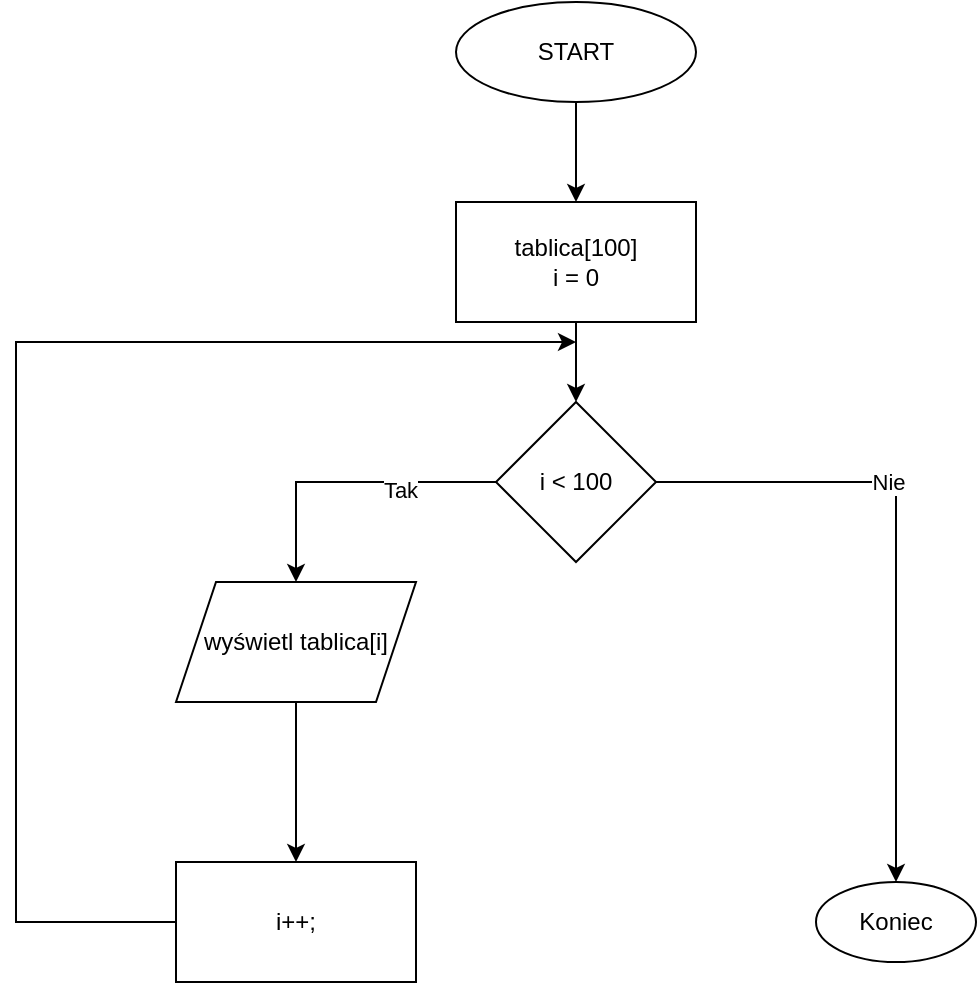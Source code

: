 <mxfile version="21.0.2" type="github" pages="7"><diagram name="Iteracja po tablicy" id="pvpj16H3a2Sz9iPE_t-G"><mxGraphModel dx="649" dy="621" grid="1" gridSize="10" guides="1" tooltips="1" connect="1" arrows="1" fold="1" page="1" pageScale="1" pageWidth="850" pageHeight="1100" math="0" shadow="0"><root><mxCell id="0"/><mxCell id="1" parent="0"/><mxCell id="O3DSZmWSaQ4sJJQAd27q-3" value="" style="edgeStyle=orthogonalEdgeStyle;rounded=0;orthogonalLoop=1;jettySize=auto;html=1;" edge="1" parent="1" source="O3DSZmWSaQ4sJJQAd27q-1" target="O3DSZmWSaQ4sJJQAd27q-2"><mxGeometry relative="1" as="geometry"/></mxCell><mxCell id="O3DSZmWSaQ4sJJQAd27q-1" value="START" style="ellipse;whiteSpace=wrap;html=1;" vertex="1" parent="1"><mxGeometry x="260" y="20" width="120" height="50" as="geometry"/></mxCell><mxCell id="O3DSZmWSaQ4sJJQAd27q-5" value="" style="edgeStyle=orthogonalEdgeStyle;rounded=0;orthogonalLoop=1;jettySize=auto;html=1;" edge="1" parent="1" source="O3DSZmWSaQ4sJJQAd27q-2" target="O3DSZmWSaQ4sJJQAd27q-4"><mxGeometry relative="1" as="geometry"/></mxCell><mxCell id="O3DSZmWSaQ4sJJQAd27q-2" value="tablica[100]&lt;br&gt;i = 0" style="rounded=0;whiteSpace=wrap;html=1;" vertex="1" parent="1"><mxGeometry x="260" y="120" width="120" height="60" as="geometry"/></mxCell><mxCell id="O3DSZmWSaQ4sJJQAd27q-8" value="" style="edgeStyle=orthogonalEdgeStyle;rounded=0;orthogonalLoop=1;jettySize=auto;html=1;entryX=0.5;entryY=0;entryDx=0;entryDy=0;" edge="1" parent="1" source="O3DSZmWSaQ4sJJQAd27q-4" target="O3DSZmWSaQ4sJJQAd27q-6"><mxGeometry relative="1" as="geometry"><mxPoint x="220" y="260" as="targetPoint"/></mxGeometry></mxCell><mxCell id="O3DSZmWSaQ4sJJQAd27q-9" value="Tak" style="edgeLabel;html=1;align=center;verticalAlign=middle;resizable=0;points=[];" vertex="1" connectable="0" parent="O3DSZmWSaQ4sJJQAd27q-8"><mxGeometry x="-0.36" y="4" relative="1" as="geometry"><mxPoint as="offset"/></mxGeometry></mxCell><mxCell id="O3DSZmWSaQ4sJJQAd27q-14" value="" style="edgeStyle=orthogonalEdgeStyle;rounded=0;orthogonalLoop=1;jettySize=auto;html=1;" edge="1" parent="1" source="O3DSZmWSaQ4sJJQAd27q-4" target="O3DSZmWSaQ4sJJQAd27q-13"><mxGeometry relative="1" as="geometry"/></mxCell><mxCell id="O3DSZmWSaQ4sJJQAd27q-15" value="Nie" style="edgeLabel;html=1;align=center;verticalAlign=middle;resizable=0;points=[];" vertex="1" connectable="0" parent="O3DSZmWSaQ4sJJQAd27q-14"><mxGeometry x="-0.275" relative="1" as="geometry"><mxPoint as="offset"/></mxGeometry></mxCell><mxCell id="O3DSZmWSaQ4sJJQAd27q-4" value="i &amp;lt; 100" style="rhombus;whiteSpace=wrap;html=1;" vertex="1" parent="1"><mxGeometry x="280" y="220" width="80" height="80" as="geometry"/></mxCell><mxCell id="O3DSZmWSaQ4sJJQAd27q-11" value="" style="edgeStyle=orthogonalEdgeStyle;rounded=0;orthogonalLoop=1;jettySize=auto;html=1;" edge="1" parent="1" source="O3DSZmWSaQ4sJJQAd27q-6" target="O3DSZmWSaQ4sJJQAd27q-10"><mxGeometry relative="1" as="geometry"/></mxCell><mxCell id="O3DSZmWSaQ4sJJQAd27q-6" value="wyświetl tablica[i]" style="shape=parallelogram;perimeter=parallelogramPerimeter;whiteSpace=wrap;html=1;fixedSize=1;" vertex="1" parent="1"><mxGeometry x="120" y="310" width="120" height="60" as="geometry"/></mxCell><mxCell id="O3DSZmWSaQ4sJJQAd27q-12" style="edgeStyle=orthogonalEdgeStyle;rounded=0;orthogonalLoop=1;jettySize=auto;html=1;" edge="1" parent="1" source="O3DSZmWSaQ4sJJQAd27q-10"><mxGeometry relative="1" as="geometry"><mxPoint x="320" y="190" as="targetPoint"/><Array as="points"><mxPoint x="40" y="480"/><mxPoint x="40" y="190"/></Array></mxGeometry></mxCell><mxCell id="O3DSZmWSaQ4sJJQAd27q-10" value="i++;" style="whiteSpace=wrap;html=1;" vertex="1" parent="1"><mxGeometry x="120" y="450" width="120" height="60" as="geometry"/></mxCell><mxCell id="O3DSZmWSaQ4sJJQAd27q-13" value="Koniec" style="ellipse;whiteSpace=wrap;html=1;" vertex="1" parent="1"><mxGeometry x="440" y="460" width="80" height="40" as="geometry"/></mxCell></root></mxGraphModel></diagram><diagram id="jELsJo6_dodZrKZzb9Tx" name="Zadanie 1"><mxGraphModel dx="649" dy="621" grid="1" gridSize="10" guides="1" tooltips="1" connect="1" arrows="1" fold="1" page="1" pageScale="1" pageWidth="850" pageHeight="1100" math="0" shadow="0"><root><mxCell id="0"/><mxCell id="1" parent="0"/><mxCell id="nqBfou0VDW73xT85EeIx-5" value="" style="edgeStyle=orthogonalEdgeStyle;rounded=0;orthogonalLoop=1;jettySize=auto;html=1;" edge="1" parent="1" source="nqBfou0VDW73xT85EeIx-1" target="nqBfou0VDW73xT85EeIx-4"><mxGeometry relative="1" as="geometry"/></mxCell><mxCell id="nqBfou0VDW73xT85EeIx-1" value="START" style="ellipse;whiteSpace=wrap;html=1;" vertex="1" parent="1"><mxGeometry x="260" y="20" width="120" height="40" as="geometry"/></mxCell><mxCell id="nqBfou0VDW73xT85EeIx-7" value="" style="edgeStyle=orthogonalEdgeStyle;rounded=0;orthogonalLoop=1;jettySize=auto;html=1;" edge="1" parent="1" source="nqBfou0VDW73xT85EeIx-4" target="nqBfou0VDW73xT85EeIx-6"><mxGeometry relative="1" as="geometry"/></mxCell><mxCell id="nqBfou0VDW73xT85EeIx-4" value="Wczytaj tab[10]" style="shape=parallelogram;perimeter=parallelogramPerimeter;whiteSpace=wrap;html=1;fixedSize=1;" vertex="1" parent="1"><mxGeometry x="260" y="130" width="120" height="60" as="geometry"/></mxCell><mxCell id="nqBfou0VDW73xT85EeIx-9" value="" style="edgeStyle=orthogonalEdgeStyle;rounded=0;orthogonalLoop=1;jettySize=auto;html=1;" edge="1" parent="1" source="nqBfou0VDW73xT85EeIx-6" target="nqBfou0VDW73xT85EeIx-8"><mxGeometry relative="1" as="geometry"/></mxCell><mxCell id="nqBfou0VDW73xT85EeIx-6" value="max = tab[0];&lt;br&gt;i = 1;&lt;br&gt;index = 0;" style="whiteSpace=wrap;html=1;" vertex="1" parent="1"><mxGeometry x="260" y="230" width="120" height="60" as="geometry"/></mxCell><mxCell id="nqBfou0VDW73xT85EeIx-11" value="" style="edgeStyle=orthogonalEdgeStyle;rounded=0;orthogonalLoop=1;jettySize=auto;html=1;" edge="1" parent="1" source="nqBfou0VDW73xT85EeIx-8" target="nqBfou0VDW73xT85EeIx-10"><mxGeometry relative="1" as="geometry"/></mxCell><mxCell id="nqBfou0VDW73xT85EeIx-18" value="Tak" style="edgeLabel;html=1;align=center;verticalAlign=middle;resizable=0;points=[];" vertex="1" connectable="0" parent="nqBfou0VDW73xT85EeIx-11"><mxGeometry x="-0.1" y="-1" relative="1" as="geometry"><mxPoint as="offset"/></mxGeometry></mxCell><mxCell id="nqBfou0VDW73xT85EeIx-20" value="" style="edgeStyle=orthogonalEdgeStyle;rounded=0;orthogonalLoop=1;jettySize=auto;html=1;" edge="1" parent="1" source="nqBfou0VDW73xT85EeIx-8" target="nqBfou0VDW73xT85EeIx-19"><mxGeometry relative="1" as="geometry"/></mxCell><mxCell id="DXs-Jvkh3Oxyj40ECfkr-1" value="Nie" style="edgeLabel;html=1;align=center;verticalAlign=middle;resizable=0;points=[];" vertex="1" connectable="0" parent="nqBfou0VDW73xT85EeIx-20"><mxGeometry x="0.057" y="-2" relative="1" as="geometry"><mxPoint as="offset"/></mxGeometry></mxCell><mxCell id="nqBfou0VDW73xT85EeIx-8" value="i &amp;lt; 10" style="rhombus;whiteSpace=wrap;html=1;" vertex="1" parent="1"><mxGeometry x="280" y="330" width="80" height="80" as="geometry"/></mxCell><mxCell id="nqBfou0VDW73xT85EeIx-12" style="edgeStyle=orthogonalEdgeStyle;rounded=0;orthogonalLoop=1;jettySize=auto;html=1;" edge="1" parent="1" source="nqBfou0VDW73xT85EeIx-10"><mxGeometry relative="1" as="geometry"><mxPoint x="320" y="300" as="targetPoint"/><Array as="points"><mxPoint x="160" y="490"/><mxPoint x="160" y="300"/></Array></mxGeometry></mxCell><mxCell id="nqBfou0VDW73xT85EeIx-13" value="Nie" style="edgeLabel;html=1;align=center;verticalAlign=middle;resizable=0;points=[];" vertex="1" connectable="0" parent="nqBfou0VDW73xT85EeIx-12"><mxGeometry x="-0.83" y="4" relative="1" as="geometry"><mxPoint as="offset"/></mxGeometry></mxCell><mxCell id="nqBfou0VDW73xT85EeIx-15" value="" style="edgeStyle=orthogonalEdgeStyle;rounded=0;orthogonalLoop=1;jettySize=auto;html=1;" edge="1" parent="1" source="nqBfou0VDW73xT85EeIx-10" target="nqBfou0VDW73xT85EeIx-14"><mxGeometry relative="1" as="geometry"/></mxCell><mxCell id="nqBfou0VDW73xT85EeIx-17" value="Tak" style="edgeLabel;html=1;align=center;verticalAlign=middle;resizable=0;points=[];" vertex="1" connectable="0" parent="nqBfou0VDW73xT85EeIx-15"><mxGeometry x="-0.244" y="-4" relative="1" as="geometry"><mxPoint as="offset"/></mxGeometry></mxCell><mxCell id="nqBfou0VDW73xT85EeIx-10" value="tab[i] &amp;gt; max" style="rhombus;whiteSpace=wrap;html=1;" vertex="1" parent="1"><mxGeometry x="280" y="450" width="80" height="80" as="geometry"/></mxCell><mxCell id="nqBfou0VDW73xT85EeIx-16" style="edgeStyle=orthogonalEdgeStyle;rounded=0;orthogonalLoop=1;jettySize=auto;html=1;exitX=0.5;exitY=1;exitDx=0;exitDy=0;" edge="1" parent="1" source="nqBfou0VDW73xT85EeIx-14"><mxGeometry relative="1" as="geometry"><mxPoint x="160" y="490" as="targetPoint"/></mxGeometry></mxCell><mxCell id="nqBfou0VDW73xT85EeIx-14" value="max = tabi[i]&lt;br&gt;index = i;" style="whiteSpace=wrap;html=1;" vertex="1" parent="1"><mxGeometry x="260" y="620" width="120" height="60" as="geometry"/></mxCell><mxCell id="nqBfou0VDW73xT85EeIx-22" value="" style="edgeStyle=orthogonalEdgeStyle;rounded=0;orthogonalLoop=1;jettySize=auto;html=1;" edge="1" parent="1" source="nqBfou0VDW73xT85EeIx-19" target="nqBfou0VDW73xT85EeIx-21"><mxGeometry relative="1" as="geometry"/></mxCell><mxCell id="nqBfou0VDW73xT85EeIx-19" value="Wyświetl max,&lt;br&gt;Wyświetl index" style="shape=parallelogram;perimeter=parallelogramPerimeter;whiteSpace=wrap;html=1;fixedSize=1;" vertex="1" parent="1"><mxGeometry x="420" y="340" width="120" height="60" as="geometry"/></mxCell><mxCell id="nqBfou0VDW73xT85EeIx-21" value="Koniec" style="ellipse;whiteSpace=wrap;html=1;" vertex="1" parent="1"><mxGeometry x="440" y="470" width="80" height="40" as="geometry"/></mxCell></root></mxGraphModel></diagram><diagram id="X8McFLBTn6iEHtGveZ1l" name="Zadanie 2"><mxGraphModel dx="649" dy="621" grid="1" gridSize="10" guides="1" tooltips="1" connect="1" arrows="1" fold="1" page="1" pageScale="1" pageWidth="850" pageHeight="1100" math="0" shadow="0"><root><mxCell id="0"/><mxCell id="1" parent="0"/><mxCell id="QYBHcmR9x8VcnEdrF-z3-3" value="" style="edgeStyle=orthogonalEdgeStyle;rounded=0;orthogonalLoop=1;jettySize=auto;html=1;" edge="1" parent="1" source="QYBHcmR9x8VcnEdrF-z3-1" target="QYBHcmR9x8VcnEdrF-z3-2"><mxGeometry relative="1" as="geometry"/></mxCell><mxCell id="QYBHcmR9x8VcnEdrF-z3-1" value="START" style="ellipse;whiteSpace=wrap;html=1;" vertex="1" parent="1"><mxGeometry x="260" y="20" width="120" height="40" as="geometry"/></mxCell><mxCell id="QYBHcmR9x8VcnEdrF-z3-5" value="" style="edgeStyle=orthogonalEdgeStyle;rounded=0;orthogonalLoop=1;jettySize=auto;html=1;" edge="1" parent="1" source="QYBHcmR9x8VcnEdrF-z3-2" target="QYBHcmR9x8VcnEdrF-z3-4"><mxGeometry relative="1" as="geometry"/></mxCell><mxCell id="QYBHcmR9x8VcnEdrF-z3-2" value="Wczytaj tab[10]" style="shape=parallelogram;perimeter=parallelogramPerimeter;whiteSpace=wrap;html=1;fixedSize=1;" vertex="1" parent="1"><mxGeometry x="260" y="130" width="120" height="60" as="geometry"/></mxCell><mxCell id="QYBHcmR9x8VcnEdrF-z3-7" value="" style="edgeStyle=orthogonalEdgeStyle;rounded=0;orthogonalLoop=1;jettySize=auto;html=1;" edge="1" parent="1" source="QYBHcmR9x8VcnEdrF-z3-4" target="QYBHcmR9x8VcnEdrF-z3-6"><mxGeometry relative="1" as="geometry"/></mxCell><mxCell id="QYBHcmR9x8VcnEdrF-z3-4" value="i = 1;&lt;br&gt;temp = 0;&lt;br&gt;n=10;" style="whiteSpace=wrap;html=1;" vertex="1" parent="1"><mxGeometry x="260" y="270" width="120" height="60" as="geometry"/></mxCell><mxCell id="QYBHcmR9x8VcnEdrF-z3-9" value="" style="edgeStyle=orthogonalEdgeStyle;rounded=0;orthogonalLoop=1;jettySize=auto;html=1;" edge="1" parent="1" source="QYBHcmR9x8VcnEdrF-z3-6" target="QYBHcmR9x8VcnEdrF-z3-8"><mxGeometry relative="1" as="geometry"/></mxCell><mxCell id="-JU96cefv5YG5HDcoXjW-1" value="Tak" style="edgeLabel;html=1;align=center;verticalAlign=middle;resizable=0;points=[];" vertex="1" connectable="0" parent="QYBHcmR9x8VcnEdrF-z3-9"><mxGeometry x="-0.444" y="1" relative="1" as="geometry"><mxPoint as="offset"/></mxGeometry></mxCell><mxCell id="QYBHcmR9x8VcnEdrF-z3-6" value="i &amp;lt; 10" style="rhombus;whiteSpace=wrap;html=1;" vertex="1" parent="1"><mxGeometry x="280" y="380" width="80" height="80" as="geometry"/></mxCell><mxCell id="QYBHcmR9x8VcnEdrF-z3-8" value="" style="whiteSpace=wrap;html=1;" vertex="1" parent="1"><mxGeometry x="260" y="550" width="120" height="60" as="geometry"/></mxCell><mxCell id="BGp9jaXMlF2SqfIpqwXR-1" value="n - ostatni element" style="text;html=1;align=center;verticalAlign=middle;resizable=0;points=[];autosize=1;strokeColor=none;fillColor=none;" vertex="1" parent="1"><mxGeometry x="470" y="105" width="120" height="30" as="geometry"/></mxCell></root></mxGraphModel></diagram><diagram id="KWD5y2-6HagHe-WgORql" name="Zadanie 3"><mxGraphModel dx="649" dy="621" grid="1" gridSize="10" guides="1" tooltips="1" connect="1" arrows="1" fold="1" page="1" pageScale="1" pageWidth="850" pageHeight="1100" math="0" shadow="0"><root><mxCell id="0"/><mxCell id="1" parent="0"/><mxCell id="I-m-r3BE0-norL058XYl-4" value="" style="edgeStyle=orthogonalEdgeStyle;rounded=0;orthogonalLoop=1;jettySize=auto;html=1;" edge="1" parent="1" source="I-m-r3BE0-norL058XYl-1" target="I-m-r3BE0-norL058XYl-3"><mxGeometry relative="1" as="geometry"/></mxCell><mxCell id="I-m-r3BE0-norL058XYl-1" value="START" style="ellipse;whiteSpace=wrap;html=1;" vertex="1" parent="1"><mxGeometry x="260" y="40" width="120" height="50" as="geometry"/></mxCell><mxCell id="I-m-r3BE0-norL058XYl-6" value="" style="edgeStyle=orthogonalEdgeStyle;rounded=0;orthogonalLoop=1;jettySize=auto;html=1;" edge="1" parent="1" source="I-m-r3BE0-norL058XYl-3" target="I-m-r3BE0-norL058XYl-5"><mxGeometry relative="1" as="geometry"/></mxCell><mxCell id="I-m-r3BE0-norL058XYl-3" value="Wczytaj x;&lt;br&gt;Wczytaj tab[10];" style="shape=parallelogram;perimeter=parallelogramPerimeter;whiteSpace=wrap;html=1;fixedSize=1;" vertex="1" parent="1"><mxGeometry x="260" y="120" width="120" height="60" as="geometry"/></mxCell><mxCell id="I-m-r3BE0-norL058XYl-8" value="" style="edgeStyle=orthogonalEdgeStyle;rounded=0;orthogonalLoop=1;jettySize=auto;html=1;" edge="1" parent="1" source="I-m-r3BE0-norL058XYl-5" target="I-m-r3BE0-norL058XYl-7"><mxGeometry relative="1" as="geometry"/></mxCell><mxCell id="I-m-r3BE0-norL058XYl-5" value="i = 0;&lt;br&gt;couter = 0;" style="whiteSpace=wrap;html=1;" vertex="1" parent="1"><mxGeometry x="260" y="230" width="120" height="60" as="geometry"/></mxCell><mxCell id="I-m-r3BE0-norL058XYl-10" value="" style="edgeStyle=orthogonalEdgeStyle;rounded=0;orthogonalLoop=1;jettySize=auto;html=1;" edge="1" parent="1" source="I-m-r3BE0-norL058XYl-7" target="I-m-r3BE0-norL058XYl-9"><mxGeometry relative="1" as="geometry"/></mxCell><mxCell id="I-m-r3BE0-norL058XYl-11" value="Tak" style="edgeLabel;html=1;align=center;verticalAlign=middle;resizable=0;points=[];" vertex="1" connectable="0" parent="I-m-r3BE0-norL058XYl-10"><mxGeometry x="-0.175" y="2" relative="1" as="geometry"><mxPoint as="offset"/></mxGeometry></mxCell><mxCell id="I-m-r3BE0-norL058XYl-21" value="" style="edgeStyle=orthogonalEdgeStyle;rounded=0;orthogonalLoop=1;jettySize=auto;html=1;" edge="1" parent="1" source="I-m-r3BE0-norL058XYl-7" target="I-m-r3BE0-norL058XYl-20"><mxGeometry relative="1" as="geometry"/></mxCell><mxCell id="WC2veQHWSOAql2EUGMeE-1" value="Nie" style="edgeLabel;html=1;align=center;verticalAlign=middle;resizable=0;points=[];" vertex="1" connectable="0" parent="I-m-r3BE0-norL058XYl-21"><mxGeometry x="-0.594" y="-3" relative="1" as="geometry"><mxPoint as="offset"/></mxGeometry></mxCell><mxCell id="I-m-r3BE0-norL058XYl-7" value="i &amp;lt; 10" style="rhombus;whiteSpace=wrap;html=1;" vertex="1" parent="1"><mxGeometry x="280" y="360" width="80" height="80" as="geometry"/></mxCell><mxCell id="I-m-r3BE0-norL058XYl-13" value="" style="edgeStyle=orthogonalEdgeStyle;rounded=0;orthogonalLoop=1;jettySize=auto;html=1;" edge="1" parent="1" source="I-m-r3BE0-norL058XYl-9" target="I-m-r3BE0-norL058XYl-12"><mxGeometry relative="1" as="geometry"/></mxCell><mxCell id="I-m-r3BE0-norL058XYl-19" value="Nie" style="edgeLabel;html=1;align=center;verticalAlign=middle;resizable=0;points=[];" vertex="1" connectable="0" parent="I-m-r3BE0-norL058XYl-13"><mxGeometry x="-0.48" y="4" relative="1" as="geometry"><mxPoint as="offset"/></mxGeometry></mxCell><mxCell id="I-m-r3BE0-norL058XYl-16" value="" style="edgeStyle=orthogonalEdgeStyle;rounded=0;orthogonalLoop=1;jettySize=auto;html=1;" edge="1" parent="1" source="I-m-r3BE0-norL058XYl-9" target="I-m-r3BE0-norL058XYl-15"><mxGeometry relative="1" as="geometry"/></mxCell><mxCell id="I-m-r3BE0-norL058XYl-18" value="Tak" style="edgeLabel;html=1;align=center;verticalAlign=middle;resizable=0;points=[];" vertex="1" connectable="0" parent="I-m-r3BE0-norL058XYl-16"><mxGeometry x="-0.14" y="-1" relative="1" as="geometry"><mxPoint as="offset"/></mxGeometry></mxCell><mxCell id="I-m-r3BE0-norL058XYl-9" value="tab[i] % x == 0" style="rhombus;whiteSpace=wrap;html=1;" vertex="1" parent="1"><mxGeometry x="270" y="500" width="100" height="100" as="geometry"/></mxCell><mxCell id="I-m-r3BE0-norL058XYl-14" style="edgeStyle=orthogonalEdgeStyle;rounded=0;orthogonalLoop=1;jettySize=auto;html=1;exitX=0.5;exitY=0;exitDx=0;exitDy=0;" edge="1" parent="1" source="I-m-r3BE0-norL058XYl-12"><mxGeometry relative="1" as="geometry"><mxPoint x="320" y="320" as="targetPoint"/><Array as="points"><mxPoint x="140" y="320"/></Array></mxGeometry></mxCell><mxCell id="I-m-r3BE0-norL058XYl-12" value="i++" style="whiteSpace=wrap;html=1;" vertex="1" parent="1"><mxGeometry x="80" y="370" width="120" height="60" as="geometry"/></mxCell><mxCell id="I-m-r3BE0-norL058XYl-17" style="edgeStyle=orthogonalEdgeStyle;rounded=0;orthogonalLoop=1;jettySize=auto;html=1;" edge="1" parent="1" source="I-m-r3BE0-norL058XYl-15"><mxGeometry relative="1" as="geometry"><mxPoint x="140" y="550" as="targetPoint"/></mxGeometry></mxCell><mxCell id="I-m-r3BE0-norL058XYl-15" value="couter++;" style="whiteSpace=wrap;html=1;" vertex="1" parent="1"><mxGeometry x="260" y="700" width="120" height="60" as="geometry"/></mxCell><mxCell id="I-m-r3BE0-norL058XYl-20" value="Koniec" style="ellipse;whiteSpace=wrap;html=1;" vertex="1" parent="1"><mxGeometry x="520" y="510" width="80" height="80" as="geometry"/></mxCell></root></mxGraphModel></diagram><diagram id="k75ilvjgpxd2NMbXhhWM" name="Zadanie 4"><mxGraphModel dx="1499" dy="621" grid="1" gridSize="10" guides="1" tooltips="1" connect="1" arrows="1" fold="1" page="1" pageScale="1" pageWidth="850" pageHeight="1100" math="0" shadow="0"><root><mxCell id="0"/><mxCell id="1" parent="0"/><mxCell id="h-O6525yixZnh4kisPM2-4" value="" style="edgeStyle=orthogonalEdgeStyle;rounded=0;orthogonalLoop=1;jettySize=auto;html=1;" edge="1" parent="1" source="h-O6525yixZnh4kisPM2-1" target="h-O6525yixZnh4kisPM2-3"><mxGeometry relative="1" as="geometry"/></mxCell><mxCell id="h-O6525yixZnh4kisPM2-1" value="START" style="ellipse;whiteSpace=wrap;html=1;" vertex="1" parent="1"><mxGeometry x="260" y="20" width="120" height="40" as="geometry"/></mxCell><mxCell id="h-O6525yixZnh4kisPM2-2" style="edgeStyle=orthogonalEdgeStyle;rounded=0;orthogonalLoop=1;jettySize=auto;html=1;exitX=0.5;exitY=1;exitDx=0;exitDy=0;" edge="1" parent="1" source="h-O6525yixZnh4kisPM2-1" target="h-O6525yixZnh4kisPM2-1"><mxGeometry relative="1" as="geometry"/></mxCell><mxCell id="h-O6525yixZnh4kisPM2-6" value="" style="edgeStyle=orthogonalEdgeStyle;rounded=0;orthogonalLoop=1;jettySize=auto;html=1;" edge="1" parent="1" source="h-O6525yixZnh4kisPM2-3" target="h-O6525yixZnh4kisPM2-5"><mxGeometry relative="1" as="geometry"/></mxCell><mxCell id="h-O6525yixZnh4kisPM2-3" value="Wczytaj tab1[10];&lt;br&gt;Wczytaj tab2[10];" style="shape=parallelogram;perimeter=parallelogramPerimeter;whiteSpace=wrap;html=1;fixedSize=1;" vertex="1" parent="1"><mxGeometry x="245" y="110" width="150" height="60" as="geometry"/></mxCell><mxCell id="h-O6525yixZnh4kisPM2-8" value="" style="edgeStyle=orthogonalEdgeStyle;rounded=0;orthogonalLoop=1;jettySize=auto;html=1;" edge="1" parent="1" source="h-O6525yixZnh4kisPM2-5" target="h-O6525yixZnh4kisPM2-7"><mxGeometry relative="1" as="geometry"/></mxCell><mxCell id="h-O6525yixZnh4kisPM2-5" value="i = 0;&lt;br&gt;j = 0;&lt;br&gt;index1 = 0;&lt;br&gt;&amp;nbsp;index2 = 0;&amp;nbsp;" style="whiteSpace=wrap;html=1;" vertex="1" parent="1"><mxGeometry x="260" y="230" width="120" height="60" as="geometry"/></mxCell><mxCell id="h-O6525yixZnh4kisPM2-10" value="" style="edgeStyle=orthogonalEdgeStyle;rounded=0;orthogonalLoop=1;jettySize=auto;html=1;" edge="1" parent="1" source="h-O6525yixZnh4kisPM2-7" target="h-O6525yixZnh4kisPM2-9"><mxGeometry relative="1" as="geometry"/></mxCell><mxCell id="h-O6525yixZnh4kisPM2-11" value="Tak" style="edgeLabel;html=1;align=center;verticalAlign=middle;resizable=0;points=[];" vertex="1" connectable="0" parent="h-O6525yixZnh4kisPM2-10"><mxGeometry x="-0.4" relative="1" as="geometry"><mxPoint as="offset"/></mxGeometry></mxCell><mxCell id="h-O6525yixZnh4kisPM2-32" value="" style="edgeStyle=orthogonalEdgeStyle;rounded=0;orthogonalLoop=1;jettySize=auto;html=1;" edge="1" parent="1" source="h-O6525yixZnh4kisPM2-7" target="h-O6525yixZnh4kisPM2-31"><mxGeometry relative="1" as="geometry"/></mxCell><mxCell id="2FLUZUgVyn2EjLGtpvGA-1" value="Nie" style="edgeLabel;html=1;align=center;verticalAlign=middle;resizable=0;points=[];" vertex="1" connectable="0" parent="h-O6525yixZnh4kisPM2-32"><mxGeometry x="-0.086" y="-2" relative="1" as="geometry"><mxPoint as="offset"/></mxGeometry></mxCell><mxCell id="h-O6525yixZnh4kisPM2-7" value="i &amp;lt; 10" style="rhombus;whiteSpace=wrap;html=1;" vertex="1" parent="1"><mxGeometry x="280" y="340" width="80" height="80" as="geometry"/></mxCell><mxCell id="h-O6525yixZnh4kisPM2-16" value="" style="edgeStyle=orthogonalEdgeStyle;rounded=0;orthogonalLoop=1;jettySize=auto;html=1;" edge="1" parent="1" source="h-O6525yixZnh4kisPM2-9" target="h-O6525yixZnh4kisPM2-15"><mxGeometry relative="1" as="geometry"/></mxCell><mxCell id="h-O6525yixZnh4kisPM2-17" value="Tak" style="edgeLabel;html=1;align=center;verticalAlign=middle;resizable=0;points=[];" vertex="1" connectable="0" parent="h-O6525yixZnh4kisPM2-16"><mxGeometry x="-0.3" y="3" relative="1" as="geometry"><mxPoint as="offset"/></mxGeometry></mxCell><mxCell id="h-O6525yixZnh4kisPM2-29" value="Nie" style="edgeStyle=orthogonalEdgeStyle;rounded=0;orthogonalLoop=1;jettySize=auto;html=1;" edge="1" parent="1" source="h-O6525yixZnh4kisPM2-9" target="h-O6525yixZnh4kisPM2-28"><mxGeometry relative="1" as="geometry"/></mxCell><mxCell id="h-O6525yixZnh4kisPM2-9" value="j &amp;lt; 10" style="rhombus;whiteSpace=wrap;html=1;" vertex="1" parent="1"><mxGeometry x="280" y="470" width="80" height="80" as="geometry"/></mxCell><mxCell id="h-O6525yixZnh4kisPM2-19" value="" style="edgeStyle=orthogonalEdgeStyle;rounded=0;orthogonalLoop=1;jettySize=auto;html=1;" edge="1" parent="1" source="h-O6525yixZnh4kisPM2-15" target="h-O6525yixZnh4kisPM2-18"><mxGeometry relative="1" as="geometry"/></mxCell><mxCell id="h-O6525yixZnh4kisPM2-21" value="Nie" style="edgeLabel;html=1;align=center;verticalAlign=middle;resizable=0;points=[];" vertex="1" connectable="0" parent="h-O6525yixZnh4kisPM2-19"><mxGeometry x="-0.53" y="-3" relative="1" as="geometry"><mxPoint as="offset"/></mxGeometry></mxCell><mxCell id="h-O6525yixZnh4kisPM2-23" value="" style="edgeStyle=orthogonalEdgeStyle;rounded=0;orthogonalLoop=1;jettySize=auto;html=1;" edge="1" parent="1" source="h-O6525yixZnh4kisPM2-15" target="h-O6525yixZnh4kisPM2-22"><mxGeometry relative="1" as="geometry"/></mxCell><mxCell id="2FLUZUgVyn2EjLGtpvGA-2" value="Tak" style="edgeLabel;html=1;align=center;verticalAlign=middle;resizable=0;points=[];" vertex="1" connectable="0" parent="h-O6525yixZnh4kisPM2-23"><mxGeometry x="-0.267" y="-1" relative="1" as="geometry"><mxPoint as="offset"/></mxGeometry></mxCell><mxCell id="h-O6525yixZnh4kisPM2-15" value="tab[i] == tab[j]" style="rhombus;whiteSpace=wrap;html=1;" vertex="1" parent="1"><mxGeometry x="280" y="590" width="80" height="80" as="geometry"/></mxCell><mxCell id="h-O6525yixZnh4kisPM2-20" style="edgeStyle=orthogonalEdgeStyle;rounded=0;orthogonalLoop=1;jettySize=auto;html=1;" edge="1" parent="1" source="h-O6525yixZnh4kisPM2-18"><mxGeometry relative="1" as="geometry"><mxPoint x="320" y="440" as="targetPoint"/><Array as="points"><mxPoint x="160" y="440"/></Array></mxGeometry></mxCell><mxCell id="h-O6525yixZnh4kisPM2-18" value="j++;" style="whiteSpace=wrap;html=1;" vertex="1" parent="1"><mxGeometry x="100" y="490" width="120" height="60" as="geometry"/></mxCell><mxCell id="h-O6525yixZnh4kisPM2-26" style="edgeStyle=orthogonalEdgeStyle;rounded=0;orthogonalLoop=1;jettySize=auto;html=1;" edge="1" parent="1" source="h-O6525yixZnh4kisPM2-22"><mxGeometry relative="1" as="geometry"><mxPoint x="160" y="640" as="targetPoint"/></mxGeometry></mxCell><mxCell id="h-O6525yixZnh4kisPM2-22" value="index1 = i;&lt;br&gt;index2 = j;" style="whiteSpace=wrap;html=1;" vertex="1" parent="1"><mxGeometry x="260" y="760" width="120" height="60" as="geometry"/></mxCell><mxCell id="h-O6525yixZnh4kisPM2-30" style="edgeStyle=orthogonalEdgeStyle;rounded=0;orthogonalLoop=1;jettySize=auto;html=1;" edge="1" parent="1" source="h-O6525yixZnh4kisPM2-28"><mxGeometry relative="1" as="geometry"><mxPoint x="320" y="320" as="targetPoint"/><Array as="points"><mxPoint x="480" y="320"/></Array></mxGeometry></mxCell><mxCell id="h-O6525yixZnh4kisPM2-28" value="i++;" style="whiteSpace=wrap;html=1;" vertex="1" parent="1"><mxGeometry x="420" y="480" width="120" height="60" as="geometry"/></mxCell><mxCell id="h-O6525yixZnh4kisPM2-34" value="" style="edgeStyle=orthogonalEdgeStyle;rounded=0;orthogonalLoop=1;jettySize=auto;html=1;" edge="1" parent="1" source="h-O6525yixZnh4kisPM2-31" target="h-O6525yixZnh4kisPM2-33"><mxGeometry relative="1" as="geometry"/></mxCell><mxCell id="h-O6525yixZnh4kisPM2-31" value="Wyświetl index1, index2" style="shape=parallelogram;perimeter=parallelogramPerimeter;whiteSpace=wrap;html=1;fixedSize=1;" vertex="1" parent="1"><mxGeometry x="100" y="350" width="120" height="60" as="geometry"/></mxCell><mxCell id="h-O6525yixZnh4kisPM2-33" value="Koniec" style="ellipse;whiteSpace=wrap;html=1;" vertex="1" parent="1"><mxGeometry x="-80" y="355" width="80" height="50" as="geometry"/></mxCell></root></mxGraphModel></diagram><diagram id="bqqZj8eBXZGMGJ9TPvUr" name="Zadanie 5"><mxGraphModel dx="1499" dy="621" grid="1" gridSize="10" guides="1" tooltips="1" connect="1" arrows="1" fold="1" page="1" pageScale="1" pageWidth="850" pageHeight="1100" math="0" shadow="0"><root><mxCell id="0"/><mxCell id="1" parent="0"/><mxCell id="106h7riZ5hyJf4NxC2aG-3" value="" style="edgeStyle=orthogonalEdgeStyle;rounded=0;orthogonalLoop=1;jettySize=auto;html=1;" edge="1" parent="1" source="106h7riZ5hyJf4NxC2aG-1" target="106h7riZ5hyJf4NxC2aG-2"><mxGeometry relative="1" as="geometry"/></mxCell><mxCell id="106h7riZ5hyJf4NxC2aG-1" value="START" style="ellipse;whiteSpace=wrap;html=1;" vertex="1" parent="1"><mxGeometry x="280" y="20" width="80" height="40" as="geometry"/></mxCell><mxCell id="106h7riZ5hyJf4NxC2aG-5" value="" style="edgeStyle=orthogonalEdgeStyle;rounded=0;orthogonalLoop=1;jettySize=auto;html=1;" edge="1" parent="1" source="106h7riZ5hyJf4NxC2aG-2" target="106h7riZ5hyJf4NxC2aG-4"><mxGeometry relative="1" as="geometry"/></mxCell><mxCell id="106h7riZ5hyJf4NxC2aG-2" value="Wczytaj x, y;&lt;br&gt;Wczytaj tab[10];" style="shape=parallelogram;perimeter=parallelogramPerimeter;whiteSpace=wrap;html=1;fixedSize=1;" vertex="1" parent="1"><mxGeometry x="260" y="120" width="120" height="60" as="geometry"/></mxCell><mxCell id="106h7riZ5hyJf4NxC2aG-7" value="" style="edgeStyle=orthogonalEdgeStyle;rounded=0;orthogonalLoop=1;jettySize=auto;html=1;" edge="1" parent="1" source="106h7riZ5hyJf4NxC2aG-4" target="106h7riZ5hyJf4NxC2aG-6"><mxGeometry relative="1" as="geometry"/></mxCell><mxCell id="106h7riZ5hyJf4NxC2aG-4" value="i = 0;&lt;br&gt;indexX = 0;&lt;br&gt;indexY = 0;&lt;br&gt;temp = 0;" style="whiteSpace=wrap;html=1;" vertex="1" parent="1"><mxGeometry x="260" y="230" width="120" height="60" as="geometry"/></mxCell><mxCell id="106h7riZ5hyJf4NxC2aG-9" value="" style="edgeStyle=orthogonalEdgeStyle;rounded=0;orthogonalLoop=1;jettySize=auto;html=1;" edge="1" parent="1" source="106h7riZ5hyJf4NxC2aG-6" target="106h7riZ5hyJf4NxC2aG-8"><mxGeometry relative="1" as="geometry"/></mxCell><mxCell id="106h7riZ5hyJf4NxC2aG-10" value="Tak" style="edgeLabel;html=1;align=center;verticalAlign=middle;resizable=0;points=[];" vertex="1" connectable="0" parent="106h7riZ5hyJf4NxC2aG-9"><mxGeometry x="-0.32" y="1" relative="1" as="geometry"><mxPoint as="offset"/></mxGeometry></mxCell><mxCell id="C2IHc8Xbvys_haH2DsIS-14" value="" style="edgeStyle=orthogonalEdgeStyle;rounded=0;orthogonalLoop=1;jettySize=auto;html=1;" edge="1" parent="1" source="106h7riZ5hyJf4NxC2aG-6" target="C2IHc8Xbvys_haH2DsIS-13"><mxGeometry relative="1" as="geometry"/></mxCell><mxCell id="106h7riZ5hyJf4NxC2aG-6" value="i &amp;lt; 10" style="rhombus;whiteSpace=wrap;html=1;" vertex="1" parent="1"><mxGeometry x="280" y="360" width="80" height="80" as="geometry"/></mxCell><mxCell id="C2IHc8Xbvys_haH2DsIS-2" value="Nie" style="edgeStyle=orthogonalEdgeStyle;rounded=0;orthogonalLoop=1;jettySize=auto;html=1;" edge="1" parent="1" source="106h7riZ5hyJf4NxC2aG-8" target="C2IHc8Xbvys_haH2DsIS-1"><mxGeometry relative="1" as="geometry"/></mxCell><mxCell id="C2IHc8Xbvys_haH2DsIS-4" value="" style="edgeStyle=orthogonalEdgeStyle;rounded=0;orthogonalLoop=1;jettySize=auto;html=1;" edge="1" parent="1" source="106h7riZ5hyJf4NxC2aG-8" target="C2IHc8Xbvys_haH2DsIS-3"><mxGeometry relative="1" as="geometry"/></mxCell><mxCell id="C2IHc8Xbvys_haH2DsIS-5" value="Tak" style="edgeLabel;html=1;align=center;verticalAlign=middle;resizable=0;points=[];" vertex="1" connectable="0" parent="C2IHc8Xbvys_haH2DsIS-4"><mxGeometry x="-0.289" y="1" relative="1" as="geometry"><mxPoint as="offset"/></mxGeometry></mxCell><mxCell id="106h7riZ5hyJf4NxC2aG-8" value="tab[i] == x" style="rhombus;whiteSpace=wrap;html=1;" vertex="1" parent="1"><mxGeometry x="280" y="490" width="80" height="80" as="geometry"/></mxCell><mxCell id="C2IHc8Xbvys_haH2DsIS-8" value="" style="edgeStyle=orthogonalEdgeStyle;rounded=0;orthogonalLoop=1;jettySize=auto;html=1;" edge="1" parent="1" source="C2IHc8Xbvys_haH2DsIS-1" target="C2IHc8Xbvys_haH2DsIS-7"><mxGeometry relative="1" as="geometry"/></mxCell><mxCell id="C2IHc8Xbvys_haH2DsIS-11" value="" style="edgeStyle=orthogonalEdgeStyle;rounded=0;orthogonalLoop=1;jettySize=auto;html=1;" edge="1" parent="1" source="C2IHc8Xbvys_haH2DsIS-1" target="C2IHc8Xbvys_haH2DsIS-10"><mxGeometry relative="1" as="geometry"/></mxCell><mxCell id="C2IHc8Xbvys_haH2DsIS-1" value="tab[i] == y" style="rhombus;whiteSpace=wrap;html=1;" vertex="1" parent="1"><mxGeometry x="120" y="490" width="80" height="80" as="geometry"/></mxCell><mxCell id="C2IHc8Xbvys_haH2DsIS-6" style="edgeStyle=orthogonalEdgeStyle;rounded=0;orthogonalLoop=1;jettySize=auto;html=1;" edge="1" parent="1" source="C2IHc8Xbvys_haH2DsIS-3"><mxGeometry relative="1" as="geometry"><mxPoint x="220" y="530" as="targetPoint"/></mxGeometry></mxCell><mxCell id="C2IHc8Xbvys_haH2DsIS-3" value="indexX = i;" style="whiteSpace=wrap;html=1;" vertex="1" parent="1"><mxGeometry x="260" y="660" width="120" height="60" as="geometry"/></mxCell><mxCell id="C2IHc8Xbvys_haH2DsIS-9" style="edgeStyle=orthogonalEdgeStyle;rounded=0;orthogonalLoop=1;jettySize=auto;html=1;" edge="1" parent="1" source="C2IHc8Xbvys_haH2DsIS-7"><mxGeometry relative="1" as="geometry"><mxPoint x="320" y="330" as="targetPoint"/></mxGeometry></mxCell><mxCell id="C2IHc8Xbvys_haH2DsIS-7" value="i++;" style="whiteSpace=wrap;html=1;" vertex="1" parent="1"><mxGeometry x="100" y="300" width="120" height="60" as="geometry"/></mxCell><mxCell id="C2IHc8Xbvys_haH2DsIS-12" style="edgeStyle=orthogonalEdgeStyle;rounded=0;orthogonalLoop=1;jettySize=auto;html=1;" edge="1" parent="1" source="C2IHc8Xbvys_haH2DsIS-10"><mxGeometry relative="1" as="geometry"><mxPoint x="160" y="410" as="targetPoint"/><Array as="points"><mxPoint y="410"/><mxPoint x="150" y="410"/></Array></mxGeometry></mxCell><mxCell id="C2IHc8Xbvys_haH2DsIS-10" value="indexY = i;" style="whiteSpace=wrap;html=1;" vertex="1" parent="1"><mxGeometry x="-60" y="500" width="120" height="60" as="geometry"/></mxCell><mxCell id="C2IHc8Xbvys_haH2DsIS-16" value="" style="edgeStyle=orthogonalEdgeStyle;rounded=0;orthogonalLoop=1;jettySize=auto;html=1;" edge="1" parent="1" source="C2IHc8Xbvys_haH2DsIS-13" target="C2IHc8Xbvys_haH2DsIS-15"><mxGeometry relative="1" as="geometry"/></mxCell><mxCell id="C2IHc8Xbvys_haH2DsIS-13" value="temp = tab[indexX];&lt;br&gt;tab[indexX] = tab[indexY];&lt;br&gt;tab[indexY] = temp" style="whiteSpace=wrap;html=1;" vertex="1" parent="1"><mxGeometry x="420" y="370" width="170" height="60" as="geometry"/></mxCell><mxCell id="C2IHc8Xbvys_haH2DsIS-15" value="Koniec" style="ellipse;whiteSpace=wrap;html=1;" vertex="1" parent="1"><mxGeometry x="465" y="500" width="80" height="40" as="geometry"/></mxCell></root></mxGraphModel></diagram><diagram id="pZw2BU8GZd0-AhcPCwe0" name="Zadanie 6"><mxGraphModel dx="649" dy="621" grid="1" gridSize="10" guides="1" tooltips="1" connect="1" arrows="1" fold="1" page="1" pageScale="1" pageWidth="850" pageHeight="1100" math="0" shadow="0"><root><mxCell id="0"/><mxCell id="1" parent="0"/><mxCell id="xfV1MkAsWevlJOG-gbgX-3" value="" style="edgeStyle=orthogonalEdgeStyle;rounded=0;orthogonalLoop=1;jettySize=auto;html=1;" edge="1" parent="1" source="xfV1MkAsWevlJOG-gbgX-1" target="xfV1MkAsWevlJOG-gbgX-2"><mxGeometry relative="1" as="geometry"/></mxCell><mxCell id="xfV1MkAsWevlJOG-gbgX-1" value="START" style="ellipse;whiteSpace=wrap;html=1;" vertex="1" parent="1"><mxGeometry x="260" y="20" width="120" height="40" as="geometry"/></mxCell><mxCell id="xfV1MkAsWevlJOG-gbgX-5" value="" style="edgeStyle=orthogonalEdgeStyle;rounded=0;orthogonalLoop=1;jettySize=auto;html=1;" edge="1" parent="1" source="xfV1MkAsWevlJOG-gbgX-2" target="xfV1MkAsWevlJOG-gbgX-4"><mxGeometry relative="1" as="geometry"/></mxCell><mxCell id="xfV1MkAsWevlJOG-gbgX-2" value="Wczytaj tab[10];&lt;br&gt;i = 0;&lt;br&gt;j = 1;&lt;br&gt;temp = 0;" style="whiteSpace=wrap;html=1;" vertex="1" parent="1"><mxGeometry x="260" y="130" width="120" height="60" as="geometry"/></mxCell><mxCell id="x66VfY3AJKn8FYwWja1z-9" value="" style="edgeStyle=orthogonalEdgeStyle;rounded=0;orthogonalLoop=1;jettySize=auto;html=1;" edge="1" parent="1" source="xfV1MkAsWevlJOG-gbgX-4" target="x66VfY3AJKn8FYwWja1z-8"><mxGeometry relative="1" as="geometry"/></mxCell><mxCell id="x66VfY3AJKn8FYwWja1z-16" value="Nie" style="edgeLabel;html=1;align=center;verticalAlign=middle;resizable=0;points=[];" vertex="1" connectable="0" parent="x66VfY3AJKn8FYwWja1z-9"><mxGeometry x="-0.267" y="-1" relative="1" as="geometry"><mxPoint as="offset"/></mxGeometry></mxCell><mxCell id="x66VfY3AJKn8FYwWja1z-12" value="" style="edgeStyle=orthogonalEdgeStyle;rounded=0;orthogonalLoop=1;jettySize=auto;html=1;" edge="1" parent="1" source="xfV1MkAsWevlJOG-gbgX-4" target="x66VfY3AJKn8FYwWja1z-11"><mxGeometry relative="1" as="geometry"/></mxCell><mxCell id="x66VfY3AJKn8FYwWja1z-15" value="Tak" style="edgeLabel;html=1;align=center;verticalAlign=middle;resizable=0;points=[];" vertex="1" connectable="0" parent="x66VfY3AJKn8FYwWja1z-12"><mxGeometry x="-0.45" y="4" relative="1" as="geometry"><mxPoint as="offset"/></mxGeometry></mxCell><mxCell id="xfV1MkAsWevlJOG-gbgX-4" value="i &amp;lt; 10" style="rhombus;whiteSpace=wrap;html=1;" vertex="1" parent="1"><mxGeometry x="280" y="240" width="80" height="80" as="geometry"/></mxCell><mxCell id="xfV1MkAsWevlJOG-gbgX-12" value="" style="edgeStyle=orthogonalEdgeStyle;rounded=0;orthogonalLoop=1;jettySize=auto;html=1;" edge="1" parent="1" source="xfV1MkAsWevlJOG-gbgX-6" target="xfV1MkAsWevlJOG-gbgX-11"><mxGeometry relative="1" as="geometry"/></mxCell><mxCell id="x66VfY3AJKn8FYwWja1z-1" value="Tak" style="edgeLabel;html=1;align=center;verticalAlign=middle;resizable=0;points=[];" vertex="1" connectable="0" parent="xfV1MkAsWevlJOG-gbgX-12"><mxGeometry x="-0.4" y="3" relative="1" as="geometry"><mxPoint as="offset"/></mxGeometry></mxCell><mxCell id="x66VfY3AJKn8FYwWja1z-20" value="" style="edgeStyle=orthogonalEdgeStyle;rounded=0;orthogonalLoop=1;jettySize=auto;html=1;" edge="1" parent="1" source="xfV1MkAsWevlJOG-gbgX-6" target="x66VfY3AJKn8FYwWja1z-19"><mxGeometry relative="1" as="geometry"><Array as="points"><mxPoint x="500" y="530"/></Array></mxGeometry></mxCell><mxCell id="x66VfY3AJKn8FYwWja1z-23" value="NIe" style="edgeLabel;html=1;align=center;verticalAlign=middle;resizable=0;points=[];" vertex="1" connectable="0" parent="x66VfY3AJKn8FYwWja1z-20"><mxGeometry x="-0.447" y="-1" relative="1" as="geometry"><mxPoint as="offset"/></mxGeometry></mxCell><mxCell id="xfV1MkAsWevlJOG-gbgX-6" value="tab[j-1] &amp;gt; tab[j]" style="rhombus;whiteSpace=wrap;html=1;" vertex="1" parent="1"><mxGeometry x="280" y="490" width="80" height="80" as="geometry"/></mxCell><mxCell id="x66VfY3AJKn8FYwWja1z-22" style="edgeStyle=orthogonalEdgeStyle;rounded=0;orthogonalLoop=1;jettySize=auto;html=1;" edge="1" parent="1" source="xfV1MkAsWevlJOG-gbgX-11"><mxGeometry relative="1" as="geometry"><mxPoint x="500" y="530" as="targetPoint"/></mxGeometry></mxCell><mxCell id="xfV1MkAsWevlJOG-gbgX-11" value="temp = tab[j]&lt;br&gt;tab[j]=tab[j-1]&lt;br&gt;tab[j-1]= temp;" style="whiteSpace=wrap;html=1;" vertex="1" parent="1"><mxGeometry x="260" y="630" width="120" height="60" as="geometry"/></mxCell><mxCell id="x66VfY3AJKn8FYwWja1z-5" style="edgeStyle=orthogonalEdgeStyle;rounded=0;orthogonalLoop=1;jettySize=auto;html=1;" edge="1" parent="1" source="x66VfY3AJKn8FYwWja1z-3"><mxGeometry relative="1" as="geometry"><mxPoint x="320" y="210" as="targetPoint"/><Array as="points"><mxPoint x="160" y="210"/></Array></mxGeometry></mxCell><mxCell id="x66VfY3AJKn8FYwWja1z-3" value="i++;" style="whiteSpace=wrap;html=1;" vertex="1" parent="1"><mxGeometry x="100" y="255" width="120" height="60" as="geometry"/></mxCell><mxCell id="x66VfY3AJKn8FYwWja1z-8" value="Koniec" style="ellipse;whiteSpace=wrap;html=1;" vertex="1" parent="1"><mxGeometry x="450" y="255" width="80" height="50" as="geometry"/></mxCell><mxCell id="x66VfY3AJKn8FYwWja1z-13" value="" style="edgeStyle=orthogonalEdgeStyle;rounded=0;orthogonalLoop=1;jettySize=auto;html=1;" edge="1" parent="1" source="x66VfY3AJKn8FYwWja1z-11" target="xfV1MkAsWevlJOG-gbgX-6"><mxGeometry relative="1" as="geometry"/></mxCell><mxCell id="x66VfY3AJKn8FYwWja1z-14" value="Tak" style="edgeLabel;html=1;align=center;verticalAlign=middle;resizable=0;points=[];" vertex="1" connectable="0" parent="x66VfY3AJKn8FYwWja1z-13"><mxGeometry x="-0.08" y="2" relative="1" as="geometry"><mxPoint as="offset"/></mxGeometry></mxCell><mxCell id="x66VfY3AJKn8FYwWja1z-17" style="edgeStyle=orthogonalEdgeStyle;rounded=0;orthogonalLoop=1;jettySize=auto;html=1;entryX=0.5;entryY=1;entryDx=0;entryDy=0;" edge="1" parent="1" source="x66VfY3AJKn8FYwWja1z-11" target="x66VfY3AJKn8FYwWja1z-3"><mxGeometry relative="1" as="geometry"/></mxCell><mxCell id="x66VfY3AJKn8FYwWja1z-18" value="NIe" style="edgeLabel;html=1;align=center;verticalAlign=middle;resizable=0;points=[];" vertex="1" connectable="0" parent="x66VfY3AJKn8FYwWja1z-17"><mxGeometry x="-0.493" y="1" relative="1" as="geometry"><mxPoint as="offset"/></mxGeometry></mxCell><mxCell id="x66VfY3AJKn8FYwWja1z-11" value="j &amp;lt; 10" style="rhombus;whiteSpace=wrap;html=1;" vertex="1" parent="1"><mxGeometry x="280" y="360" width="80" height="80" as="geometry"/></mxCell><mxCell id="x66VfY3AJKn8FYwWja1z-21" style="edgeStyle=orthogonalEdgeStyle;rounded=0;orthogonalLoop=1;jettySize=auto;html=1;" edge="1" parent="1" source="x66VfY3AJKn8FYwWja1z-19"><mxGeometry relative="1" as="geometry"><mxPoint x="320" y="350" as="targetPoint"/><Array as="points"><mxPoint x="500" y="350"/></Array></mxGeometry></mxCell><mxCell id="x66VfY3AJKn8FYwWja1z-19" value="j++;" style="whiteSpace=wrap;html=1;" vertex="1" parent="1"><mxGeometry x="440" y="440" width="120" height="60" as="geometry"/></mxCell></root></mxGraphModel></diagram></mxfile>
